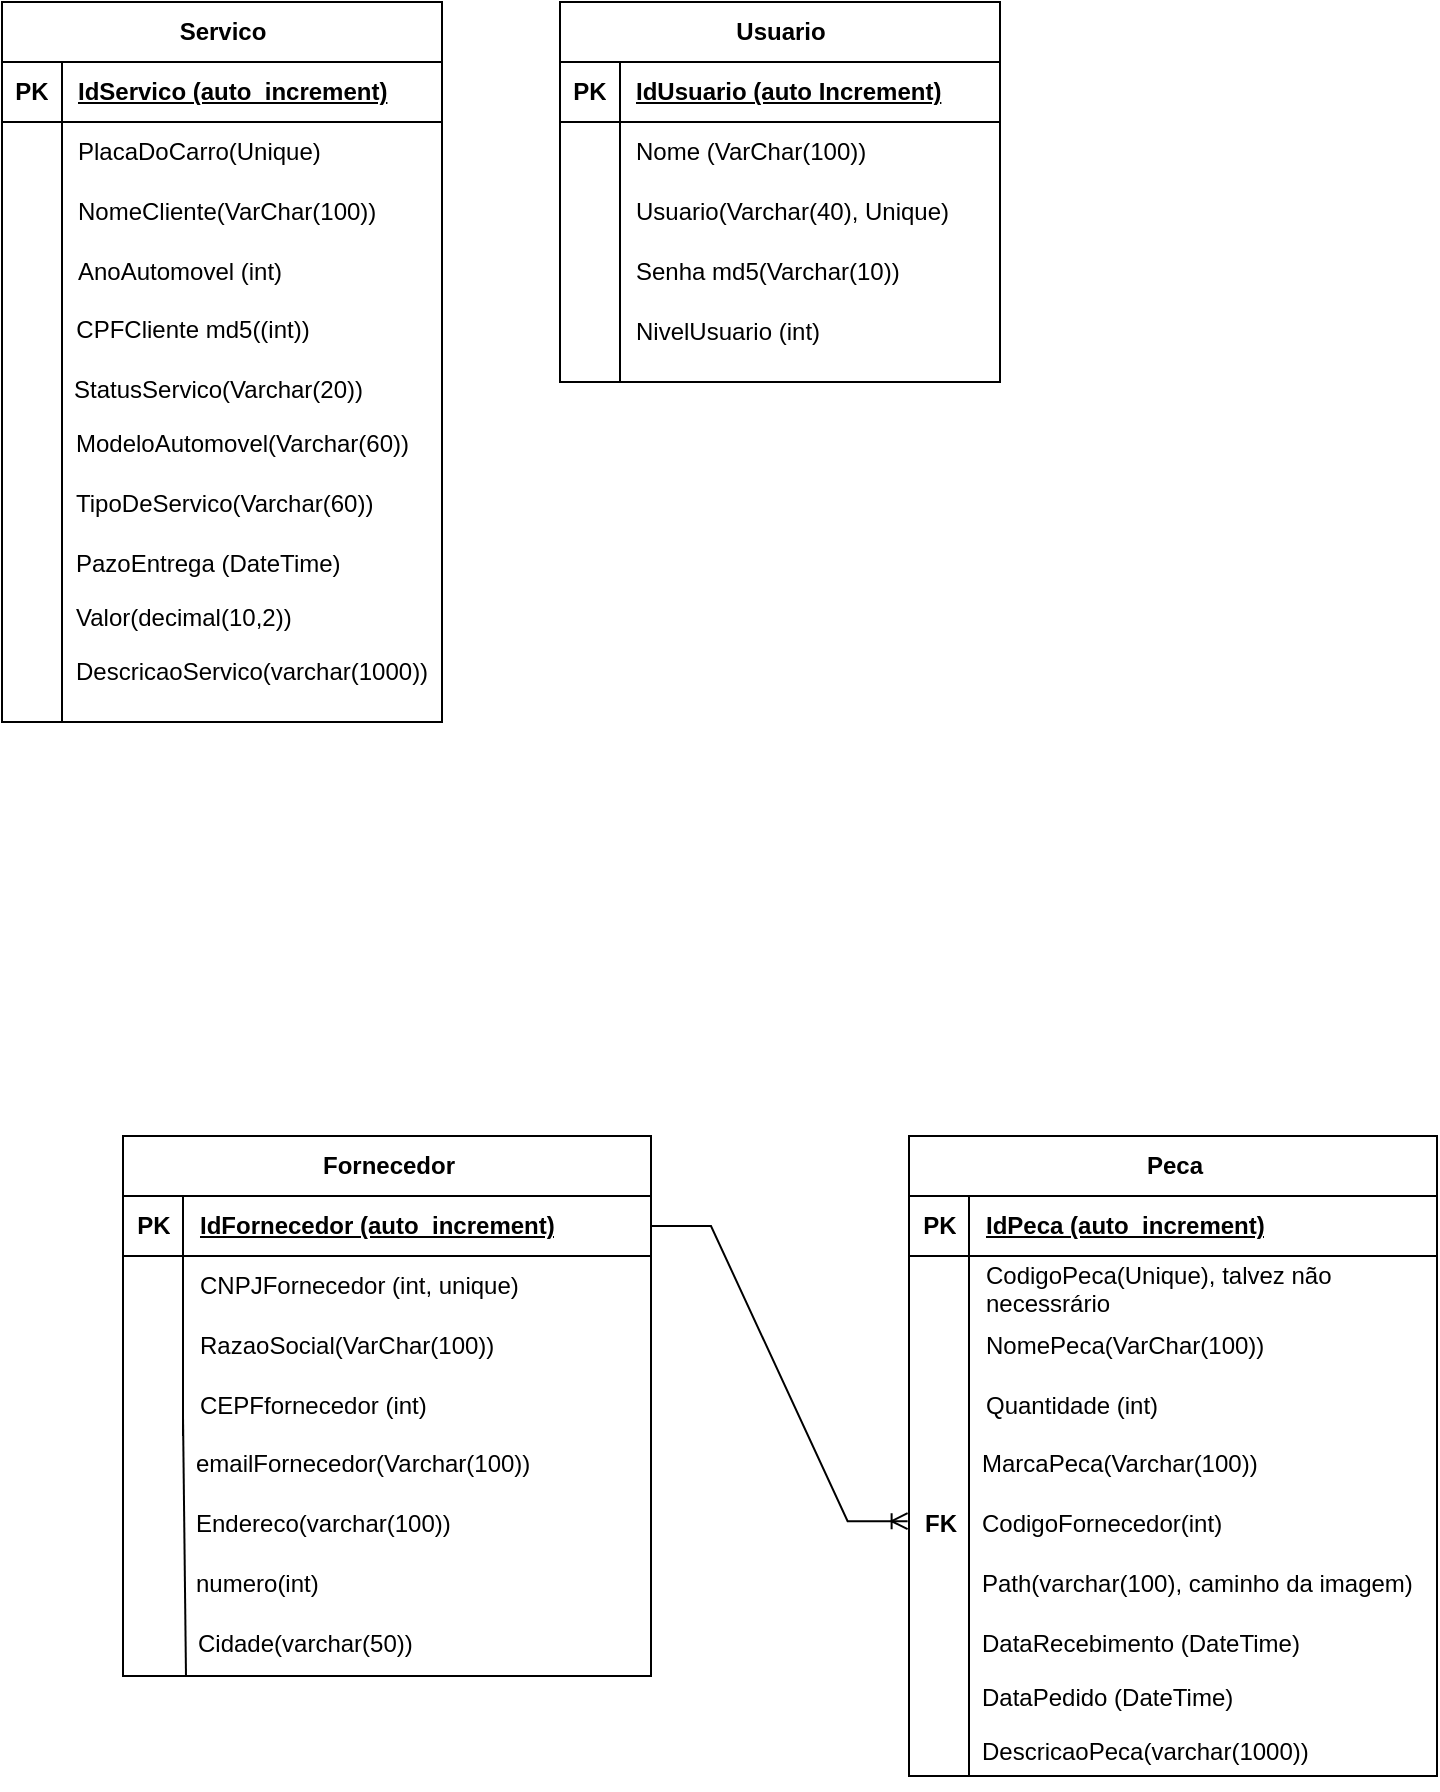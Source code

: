 <mxfile version="21.5.1" type="device">
  <diagram name="Página-1" id="7H1fYxfDaMEILcnR874q">
    <mxGraphModel dx="3585" dy="2090" grid="1" gridSize="3" guides="1" tooltips="1" connect="1" arrows="1" fold="1" page="1" pageScale="1" pageWidth="827" pageHeight="1169" math="0" shadow="0">
      <root>
        <mxCell id="0" />
        <mxCell id="1" parent="0" />
        <mxCell id="meKoq_yj-iH4lq_oP32U-1" value="Servico" style="shape=table;startSize=30;container=1;collapsible=1;childLayout=tableLayout;fixedRows=1;rowLines=0;fontStyle=1;align=center;resizeLast=1;html=1;" parent="1" vertex="1">
          <mxGeometry width="220" height="360" as="geometry">
            <mxRectangle width="70" height="30" as="alternateBounds" />
          </mxGeometry>
        </mxCell>
        <mxCell id="meKoq_yj-iH4lq_oP32U-2" value="" style="shape=tableRow;horizontal=0;startSize=0;swimlaneHead=0;swimlaneBody=0;fillColor=none;collapsible=0;dropTarget=0;points=[[0,0.5],[1,0.5]];portConstraint=eastwest;top=0;left=0;right=0;bottom=1;" parent="meKoq_yj-iH4lq_oP32U-1" vertex="1">
          <mxGeometry y="30" width="220" height="30" as="geometry" />
        </mxCell>
        <mxCell id="meKoq_yj-iH4lq_oP32U-3" value="PK" style="shape=partialRectangle;connectable=0;fillColor=none;top=0;left=0;bottom=0;right=0;fontStyle=1;overflow=hidden;whiteSpace=wrap;html=1;" parent="meKoq_yj-iH4lq_oP32U-2" vertex="1">
          <mxGeometry width="30" height="30" as="geometry">
            <mxRectangle width="30" height="30" as="alternateBounds" />
          </mxGeometry>
        </mxCell>
        <mxCell id="meKoq_yj-iH4lq_oP32U-4" value="IdServico (auto_increment)" style="shape=partialRectangle;connectable=0;fillColor=none;top=0;left=0;bottom=0;right=0;align=left;spacingLeft=6;fontStyle=5;overflow=hidden;whiteSpace=wrap;html=1;" parent="meKoq_yj-iH4lq_oP32U-2" vertex="1">
          <mxGeometry x="30" width="190" height="30" as="geometry">
            <mxRectangle width="190" height="30" as="alternateBounds" />
          </mxGeometry>
        </mxCell>
        <mxCell id="meKoq_yj-iH4lq_oP32U-5" value="" style="shape=tableRow;horizontal=0;startSize=0;swimlaneHead=0;swimlaneBody=0;fillColor=none;collapsible=0;dropTarget=0;points=[[0,0.5],[1,0.5]];portConstraint=eastwest;top=0;left=0;right=0;bottom=0;" parent="meKoq_yj-iH4lq_oP32U-1" vertex="1">
          <mxGeometry y="60" width="220" height="30" as="geometry" />
        </mxCell>
        <mxCell id="meKoq_yj-iH4lq_oP32U-6" value="" style="shape=partialRectangle;connectable=0;fillColor=none;top=0;left=0;bottom=0;right=0;editable=1;overflow=hidden;whiteSpace=wrap;html=1;" parent="meKoq_yj-iH4lq_oP32U-5" vertex="1">
          <mxGeometry width="30" height="30" as="geometry">
            <mxRectangle width="30" height="30" as="alternateBounds" />
          </mxGeometry>
        </mxCell>
        <mxCell id="meKoq_yj-iH4lq_oP32U-7" value="PlacaDoCarro(Unique)" style="shape=partialRectangle;connectable=0;fillColor=none;top=0;left=0;bottom=0;right=0;align=left;spacingLeft=6;overflow=hidden;whiteSpace=wrap;html=1;" parent="meKoq_yj-iH4lq_oP32U-5" vertex="1">
          <mxGeometry x="30" width="190" height="30" as="geometry">
            <mxRectangle width="190" height="30" as="alternateBounds" />
          </mxGeometry>
        </mxCell>
        <mxCell id="meKoq_yj-iH4lq_oP32U-8" value="" style="shape=tableRow;horizontal=0;startSize=0;swimlaneHead=0;swimlaneBody=0;fillColor=none;collapsible=0;dropTarget=0;points=[[0,0.5],[1,0.5]];portConstraint=eastwest;top=0;left=0;right=0;bottom=0;" parent="meKoq_yj-iH4lq_oP32U-1" vertex="1">
          <mxGeometry y="90" width="220" height="30" as="geometry" />
        </mxCell>
        <mxCell id="meKoq_yj-iH4lq_oP32U-9" value="" style="shape=partialRectangle;connectable=0;fillColor=none;top=0;left=0;bottom=0;right=0;editable=1;overflow=hidden;whiteSpace=wrap;html=1;" parent="meKoq_yj-iH4lq_oP32U-8" vertex="1">
          <mxGeometry width="30" height="30" as="geometry">
            <mxRectangle width="30" height="30" as="alternateBounds" />
          </mxGeometry>
        </mxCell>
        <mxCell id="meKoq_yj-iH4lq_oP32U-10" value="NomeCliente(VarChar(100))" style="shape=partialRectangle;connectable=0;fillColor=none;top=0;left=0;bottom=0;right=0;align=left;spacingLeft=6;overflow=hidden;whiteSpace=wrap;html=1;" parent="meKoq_yj-iH4lq_oP32U-8" vertex="1">
          <mxGeometry x="30" width="190" height="30" as="geometry">
            <mxRectangle width="190" height="30" as="alternateBounds" />
          </mxGeometry>
        </mxCell>
        <mxCell id="meKoq_yj-iH4lq_oP32U-11" value="" style="shape=tableRow;horizontal=0;startSize=0;swimlaneHead=0;swimlaneBody=0;fillColor=none;collapsible=0;dropTarget=0;points=[[0,0.5],[1,0.5]];portConstraint=eastwest;top=0;left=0;right=0;bottom=0;" parent="meKoq_yj-iH4lq_oP32U-1" vertex="1">
          <mxGeometry y="120" width="220" height="30" as="geometry" />
        </mxCell>
        <mxCell id="meKoq_yj-iH4lq_oP32U-12" value="" style="shape=partialRectangle;connectable=0;fillColor=none;top=0;left=0;bottom=0;right=0;editable=1;overflow=hidden;whiteSpace=wrap;html=1;" parent="meKoq_yj-iH4lq_oP32U-11" vertex="1">
          <mxGeometry width="30" height="30" as="geometry">
            <mxRectangle width="30" height="30" as="alternateBounds" />
          </mxGeometry>
        </mxCell>
        <mxCell id="meKoq_yj-iH4lq_oP32U-13" value="AnoAutomovel (int)" style="shape=partialRectangle;connectable=0;fillColor=none;top=0;left=0;bottom=0;right=0;align=left;spacingLeft=6;overflow=hidden;whiteSpace=wrap;html=1;" parent="meKoq_yj-iH4lq_oP32U-11" vertex="1">
          <mxGeometry x="30" width="190" height="30" as="geometry">
            <mxRectangle width="190" height="30" as="alternateBounds" />
          </mxGeometry>
        </mxCell>
        <mxCell id="meKoq_yj-iH4lq_oP32U-16" value="StatusServico(Varchar(20))&lt;br&gt;&lt;br&gt;" style="text;strokeColor=none;fillColor=none;spacingLeft=4;spacingRight=4;overflow=hidden;rotatable=0;points=[[0,0.5],[1,0.5]];portConstraint=eastwest;fontSize=12;whiteSpace=wrap;html=1;" parent="1" vertex="1">
          <mxGeometry x="30" y="180" width="160" height="30" as="geometry" />
        </mxCell>
        <mxCell id="meKoq_yj-iH4lq_oP32U-17" value="" style="endArrow=none;html=1;rounded=0;" parent="1" edge="1">
          <mxGeometry relative="1" as="geometry">
            <mxPoint x="30" y="140" as="sourcePoint" />
            <mxPoint x="30" y="360" as="targetPoint" />
          </mxGeometry>
        </mxCell>
        <mxCell id="meKoq_yj-iH4lq_oP32U-19" value="DescricaoServico(varchar(1000))" style="text;strokeColor=none;fillColor=none;spacingLeft=4;spacingRight=4;overflow=hidden;rotatable=0;points=[[0,0.5],[1,0.5]];portConstraint=eastwest;fontSize=12;whiteSpace=wrap;html=1;" parent="1" vertex="1">
          <mxGeometry x="31" y="321" width="189" height="30" as="geometry" />
        </mxCell>
        <mxCell id="meKoq_yj-iH4lq_oP32U-20" value="Valor(decimal(10,2))" style="text;strokeColor=none;fillColor=none;spacingLeft=4;spacingRight=4;overflow=hidden;rotatable=0;points=[[0,0.5],[1,0.5]];portConstraint=eastwest;fontSize=12;whiteSpace=wrap;html=1;" parent="1" vertex="1">
          <mxGeometry x="31" y="294" width="120" height="30" as="geometry" />
        </mxCell>
        <mxCell id="meKoq_yj-iH4lq_oP32U-21" value="PazoEntrega (DateTime)" style="text;strokeColor=none;fillColor=none;spacingLeft=4;spacingRight=4;overflow=hidden;rotatable=0;points=[[0,0.5],[1,0.5]];portConstraint=eastwest;fontSize=12;whiteSpace=wrap;html=1;" parent="1" vertex="1">
          <mxGeometry x="31" y="267" width="160" height="30" as="geometry" />
        </mxCell>
        <mxCell id="meKoq_yj-iH4lq_oP32U-22" value="TipoDeServico(Varchar(60))" style="text;strokeColor=none;fillColor=none;spacingLeft=4;spacingRight=4;overflow=hidden;rotatable=0;points=[[0,0.5],[1,0.5]];portConstraint=eastwest;fontSize=12;whiteSpace=wrap;html=1;" parent="1" vertex="1">
          <mxGeometry x="31" y="237" width="170" height="30" as="geometry" />
        </mxCell>
        <mxCell id="meKoq_yj-iH4lq_oP32U-23" value="ModeloAutomovel(Varchar(60))" style="text;strokeColor=none;fillColor=none;spacingLeft=4;spacingRight=4;overflow=hidden;rotatable=0;points=[[0,0.5],[1,0.5]];portConstraint=eastwest;fontSize=12;whiteSpace=wrap;html=1;" parent="1" vertex="1">
          <mxGeometry x="31" y="207" width="180" height="30" as="geometry" />
        </mxCell>
        <mxCell id="meKoq_yj-iH4lq_oP32U-25" value="Usuario" style="shape=table;startSize=30;container=1;collapsible=1;childLayout=tableLayout;fixedRows=1;rowLines=0;fontStyle=1;align=center;resizeLast=1;html=1;" parent="1" vertex="1">
          <mxGeometry x="279" width="220" height="190" as="geometry" />
        </mxCell>
        <mxCell id="meKoq_yj-iH4lq_oP32U-26" value="" style="shape=tableRow;horizontal=0;startSize=0;swimlaneHead=0;swimlaneBody=0;fillColor=none;collapsible=0;dropTarget=0;points=[[0,0.5],[1,0.5]];portConstraint=eastwest;top=0;left=0;right=0;bottom=1;" parent="meKoq_yj-iH4lq_oP32U-25" vertex="1">
          <mxGeometry y="30" width="220" height="30" as="geometry" />
        </mxCell>
        <mxCell id="meKoq_yj-iH4lq_oP32U-27" value="PK" style="shape=partialRectangle;connectable=0;fillColor=none;top=0;left=0;bottom=0;right=0;fontStyle=1;overflow=hidden;whiteSpace=wrap;html=1;" parent="meKoq_yj-iH4lq_oP32U-26" vertex="1">
          <mxGeometry width="30" height="30" as="geometry">
            <mxRectangle width="30" height="30" as="alternateBounds" />
          </mxGeometry>
        </mxCell>
        <mxCell id="meKoq_yj-iH4lq_oP32U-28" value="IdUsuario (auto Increment)" style="shape=partialRectangle;connectable=0;fillColor=none;top=0;left=0;bottom=0;right=0;align=left;spacingLeft=6;fontStyle=5;overflow=hidden;whiteSpace=wrap;html=1;" parent="meKoq_yj-iH4lq_oP32U-26" vertex="1">
          <mxGeometry x="30" width="190" height="30" as="geometry">
            <mxRectangle width="190" height="30" as="alternateBounds" />
          </mxGeometry>
        </mxCell>
        <mxCell id="meKoq_yj-iH4lq_oP32U-29" value="" style="shape=tableRow;horizontal=0;startSize=0;swimlaneHead=0;swimlaneBody=0;fillColor=none;collapsible=0;dropTarget=0;points=[[0,0.5],[1,0.5]];portConstraint=eastwest;top=0;left=0;right=0;bottom=0;" parent="meKoq_yj-iH4lq_oP32U-25" vertex="1">
          <mxGeometry y="60" width="220" height="30" as="geometry" />
        </mxCell>
        <mxCell id="meKoq_yj-iH4lq_oP32U-30" value="" style="shape=partialRectangle;connectable=0;fillColor=none;top=0;left=0;bottom=0;right=0;editable=1;overflow=hidden;whiteSpace=wrap;html=1;" parent="meKoq_yj-iH4lq_oP32U-29" vertex="1">
          <mxGeometry width="30" height="30" as="geometry">
            <mxRectangle width="30" height="30" as="alternateBounds" />
          </mxGeometry>
        </mxCell>
        <mxCell id="meKoq_yj-iH4lq_oP32U-31" value="Nome (VarChar(100))" style="shape=partialRectangle;connectable=0;fillColor=none;top=0;left=0;bottom=0;right=0;align=left;spacingLeft=6;overflow=hidden;whiteSpace=wrap;html=1;" parent="meKoq_yj-iH4lq_oP32U-29" vertex="1">
          <mxGeometry x="30" width="190" height="30" as="geometry">
            <mxRectangle width="190" height="30" as="alternateBounds" />
          </mxGeometry>
        </mxCell>
        <mxCell id="meKoq_yj-iH4lq_oP32U-32" value="" style="shape=tableRow;horizontal=0;startSize=0;swimlaneHead=0;swimlaneBody=0;fillColor=none;collapsible=0;dropTarget=0;points=[[0,0.5],[1,0.5]];portConstraint=eastwest;top=0;left=0;right=0;bottom=0;" parent="meKoq_yj-iH4lq_oP32U-25" vertex="1">
          <mxGeometry y="90" width="220" height="30" as="geometry" />
        </mxCell>
        <mxCell id="meKoq_yj-iH4lq_oP32U-33" value="" style="shape=partialRectangle;connectable=0;fillColor=none;top=0;left=0;bottom=0;right=0;editable=1;overflow=hidden;whiteSpace=wrap;html=1;" parent="meKoq_yj-iH4lq_oP32U-32" vertex="1">
          <mxGeometry width="30" height="30" as="geometry">
            <mxRectangle width="30" height="30" as="alternateBounds" />
          </mxGeometry>
        </mxCell>
        <mxCell id="meKoq_yj-iH4lq_oP32U-34" value="Usuario(Varchar(40), Unique)" style="shape=partialRectangle;connectable=0;fillColor=none;top=0;left=0;bottom=0;right=0;align=left;spacingLeft=6;overflow=hidden;whiteSpace=wrap;html=1;" parent="meKoq_yj-iH4lq_oP32U-32" vertex="1">
          <mxGeometry x="30" width="190" height="30" as="geometry">
            <mxRectangle width="190" height="30" as="alternateBounds" />
          </mxGeometry>
        </mxCell>
        <mxCell id="meKoq_yj-iH4lq_oP32U-35" value="" style="shape=tableRow;horizontal=0;startSize=0;swimlaneHead=0;swimlaneBody=0;fillColor=none;collapsible=0;dropTarget=0;points=[[0,0.5],[1,0.5]];portConstraint=eastwest;top=0;left=0;right=0;bottom=0;" parent="meKoq_yj-iH4lq_oP32U-25" vertex="1">
          <mxGeometry y="120" width="220" height="30" as="geometry" />
        </mxCell>
        <mxCell id="meKoq_yj-iH4lq_oP32U-36" value="" style="shape=partialRectangle;connectable=0;fillColor=none;top=0;left=0;bottom=0;right=0;editable=1;overflow=hidden;whiteSpace=wrap;html=1;" parent="meKoq_yj-iH4lq_oP32U-35" vertex="1">
          <mxGeometry width="30" height="30" as="geometry">
            <mxRectangle width="30" height="30" as="alternateBounds" />
          </mxGeometry>
        </mxCell>
        <mxCell id="meKoq_yj-iH4lq_oP32U-37" value="Senha md5(Varchar(10))" style="shape=partialRectangle;connectable=0;fillColor=none;top=0;left=0;bottom=0;right=0;align=left;spacingLeft=6;overflow=hidden;whiteSpace=wrap;html=1;" parent="meKoq_yj-iH4lq_oP32U-35" vertex="1">
          <mxGeometry x="30" width="190" height="30" as="geometry">
            <mxRectangle width="190" height="30" as="alternateBounds" />
          </mxGeometry>
        </mxCell>
        <mxCell id="meKoq_yj-iH4lq_oP32U-38" value="NivelUsuario (int)&amp;nbsp;" style="shape=partialRectangle;connectable=0;fillColor=none;top=0;left=0;bottom=0;right=0;align=left;spacingLeft=6;overflow=hidden;whiteSpace=wrap;html=1;" parent="1" vertex="1">
          <mxGeometry x="309" y="150" width="190" height="30" as="geometry">
            <mxRectangle width="190" height="30" as="alternateBounds" />
          </mxGeometry>
        </mxCell>
        <mxCell id="meKoq_yj-iH4lq_oP32U-39" value="" style="endArrow=none;html=1;rounded=0;" parent="1" edge="1">
          <mxGeometry relative="1" as="geometry">
            <mxPoint x="309" y="150" as="sourcePoint" />
            <mxPoint x="309" y="190" as="targetPoint" />
          </mxGeometry>
        </mxCell>
        <mxCell id="CiyLHw8SA6mBRtyVatlh-1" value="Peca" style="shape=table;startSize=30;container=1;collapsible=1;childLayout=tableLayout;fixedRows=1;rowLines=0;fontStyle=1;align=center;resizeLast=1;html=1;" vertex="1" parent="1">
          <mxGeometry x="453.5" y="567" width="264" height="320" as="geometry">
            <mxRectangle x="100" y="80" width="70" height="30" as="alternateBounds" />
          </mxGeometry>
        </mxCell>
        <mxCell id="CiyLHw8SA6mBRtyVatlh-2" value="" style="shape=tableRow;horizontal=0;startSize=0;swimlaneHead=0;swimlaneBody=0;fillColor=none;collapsible=0;dropTarget=0;points=[[0,0.5],[1,0.5]];portConstraint=eastwest;top=0;left=0;right=0;bottom=1;" vertex="1" parent="CiyLHw8SA6mBRtyVatlh-1">
          <mxGeometry y="30" width="264" height="30" as="geometry" />
        </mxCell>
        <mxCell id="CiyLHw8SA6mBRtyVatlh-3" value="PK" style="shape=partialRectangle;connectable=0;fillColor=none;top=0;left=0;bottom=0;right=0;fontStyle=1;overflow=hidden;whiteSpace=wrap;html=1;" vertex="1" parent="CiyLHw8SA6mBRtyVatlh-2">
          <mxGeometry width="30" height="30" as="geometry">
            <mxRectangle width="30" height="30" as="alternateBounds" />
          </mxGeometry>
        </mxCell>
        <mxCell id="CiyLHw8SA6mBRtyVatlh-4" value="IdPeca (auto_increment)" style="shape=partialRectangle;connectable=0;fillColor=none;top=0;left=0;bottom=0;right=0;align=left;spacingLeft=6;fontStyle=5;overflow=hidden;whiteSpace=wrap;html=1;" vertex="1" parent="CiyLHw8SA6mBRtyVatlh-2">
          <mxGeometry x="30" width="234" height="30" as="geometry">
            <mxRectangle width="234" height="30" as="alternateBounds" />
          </mxGeometry>
        </mxCell>
        <mxCell id="CiyLHw8SA6mBRtyVatlh-5" value="" style="shape=tableRow;horizontal=0;startSize=0;swimlaneHead=0;swimlaneBody=0;fillColor=none;collapsible=0;dropTarget=0;points=[[0,0.5],[1,0.5]];portConstraint=eastwest;top=0;left=0;right=0;bottom=0;" vertex="1" parent="CiyLHw8SA6mBRtyVatlh-1">
          <mxGeometry y="60" width="264" height="30" as="geometry" />
        </mxCell>
        <mxCell id="CiyLHw8SA6mBRtyVatlh-6" value="" style="shape=partialRectangle;connectable=0;fillColor=none;top=0;left=0;bottom=0;right=0;editable=1;overflow=hidden;whiteSpace=wrap;html=1;" vertex="1" parent="CiyLHw8SA6mBRtyVatlh-5">
          <mxGeometry width="30" height="30" as="geometry">
            <mxRectangle width="30" height="30" as="alternateBounds" />
          </mxGeometry>
        </mxCell>
        <mxCell id="CiyLHw8SA6mBRtyVatlh-7" value="CodigoPeca(Unique), talvez não necessrário" style="shape=partialRectangle;connectable=0;fillColor=none;top=0;left=0;bottom=0;right=0;align=left;spacingLeft=6;overflow=hidden;whiteSpace=wrap;html=1;" vertex="1" parent="CiyLHw8SA6mBRtyVatlh-5">
          <mxGeometry x="30" width="234" height="30" as="geometry">
            <mxRectangle width="234" height="30" as="alternateBounds" />
          </mxGeometry>
        </mxCell>
        <mxCell id="CiyLHw8SA6mBRtyVatlh-8" value="" style="shape=tableRow;horizontal=0;startSize=0;swimlaneHead=0;swimlaneBody=0;fillColor=none;collapsible=0;dropTarget=0;points=[[0,0.5],[1,0.5]];portConstraint=eastwest;top=0;left=0;right=0;bottom=0;" vertex="1" parent="CiyLHw8SA6mBRtyVatlh-1">
          <mxGeometry y="90" width="264" height="30" as="geometry" />
        </mxCell>
        <mxCell id="CiyLHw8SA6mBRtyVatlh-9" value="" style="shape=partialRectangle;connectable=0;fillColor=none;top=0;left=0;bottom=0;right=0;editable=1;overflow=hidden;whiteSpace=wrap;html=1;" vertex="1" parent="CiyLHw8SA6mBRtyVatlh-8">
          <mxGeometry width="30" height="30" as="geometry">
            <mxRectangle width="30" height="30" as="alternateBounds" />
          </mxGeometry>
        </mxCell>
        <mxCell id="CiyLHw8SA6mBRtyVatlh-10" value="NomePeca(VarChar(100))" style="shape=partialRectangle;connectable=0;fillColor=none;top=0;left=0;bottom=0;right=0;align=left;spacingLeft=6;overflow=hidden;whiteSpace=wrap;html=1;" vertex="1" parent="CiyLHw8SA6mBRtyVatlh-8">
          <mxGeometry x="30" width="234" height="30" as="geometry">
            <mxRectangle width="234" height="30" as="alternateBounds" />
          </mxGeometry>
        </mxCell>
        <mxCell id="CiyLHw8SA6mBRtyVatlh-11" value="" style="shape=tableRow;horizontal=0;startSize=0;swimlaneHead=0;swimlaneBody=0;fillColor=none;collapsible=0;dropTarget=0;points=[[0,0.5],[1,0.5]];portConstraint=eastwest;top=0;left=0;right=0;bottom=0;" vertex="1" parent="CiyLHw8SA6mBRtyVatlh-1">
          <mxGeometry y="120" width="264" height="30" as="geometry" />
        </mxCell>
        <mxCell id="CiyLHw8SA6mBRtyVatlh-12" value="" style="shape=partialRectangle;connectable=0;fillColor=none;top=0;left=0;bottom=0;right=0;editable=1;overflow=hidden;whiteSpace=wrap;html=1;" vertex="1" parent="CiyLHw8SA6mBRtyVatlh-11">
          <mxGeometry width="30" height="30" as="geometry">
            <mxRectangle width="30" height="30" as="alternateBounds" />
          </mxGeometry>
        </mxCell>
        <mxCell id="CiyLHw8SA6mBRtyVatlh-13" value="Quantidade (int)" style="shape=partialRectangle;connectable=0;fillColor=none;top=0;left=0;bottom=0;right=0;align=left;spacingLeft=6;overflow=hidden;whiteSpace=wrap;html=1;" vertex="1" parent="CiyLHw8SA6mBRtyVatlh-11">
          <mxGeometry x="30" width="234" height="30" as="geometry">
            <mxRectangle width="234" height="30" as="alternateBounds" />
          </mxGeometry>
        </mxCell>
        <mxCell id="CiyLHw8SA6mBRtyVatlh-14" value="MarcaPeca(Varchar(100))" style="text;strokeColor=none;fillColor=none;spacingLeft=4;spacingRight=4;overflow=hidden;rotatable=0;points=[[0,0.5],[1,0.5]];portConstraint=eastwest;fontSize=12;whiteSpace=wrap;html=1;" vertex="1" parent="1">
          <mxGeometry x="483.5" y="717" width="160" height="30" as="geometry" />
        </mxCell>
        <mxCell id="CiyLHw8SA6mBRtyVatlh-15" value="" style="endArrow=none;html=1;rounded=0;" edge="1" parent="1">
          <mxGeometry relative="1" as="geometry">
            <mxPoint x="483.5" y="707" as="sourcePoint" />
            <mxPoint x="483.5" y="887" as="targetPoint" />
          </mxGeometry>
        </mxCell>
        <mxCell id="CiyLHw8SA6mBRtyVatlh-16" value="DescricaoPeca(varchar(1000))" style="text;strokeColor=none;fillColor=none;spacingLeft=4;spacingRight=4;overflow=hidden;rotatable=0;points=[[0,0.5],[1,0.5]];portConstraint=eastwest;fontSize=12;whiteSpace=wrap;html=1;" vertex="1" parent="1">
          <mxGeometry x="483.5" y="861" width="180" height="30" as="geometry" />
        </mxCell>
        <mxCell id="CiyLHw8SA6mBRtyVatlh-17" value="Path(varchar(100), caminho da imagem)" style="text;strokeColor=none;fillColor=none;spacingLeft=4;spacingRight=4;overflow=hidden;rotatable=0;points=[[0,0.5],[1,0.5]];portConstraint=eastwest;fontSize=12;whiteSpace=wrap;html=1;" vertex="1" parent="1">
          <mxGeometry x="483.5" y="777" width="231" height="30" as="geometry" />
        </mxCell>
        <mxCell id="CiyLHw8SA6mBRtyVatlh-18" value="DataRecebimento (DateTime)" style="text;strokeColor=none;fillColor=none;spacingLeft=4;spacingRight=4;overflow=hidden;rotatable=0;points=[[0,0.5],[1,0.5]];portConstraint=eastwest;fontSize=12;whiteSpace=wrap;html=1;" vertex="1" parent="1">
          <mxGeometry x="483.5" y="807" width="180" height="30" as="geometry" />
        </mxCell>
        <mxCell id="CiyLHw8SA6mBRtyVatlh-19" value="DataPedido (DateTime)" style="text;strokeColor=none;fillColor=none;spacingLeft=4;spacingRight=4;overflow=hidden;rotatable=0;points=[[0,0.5],[1,0.5]];portConstraint=eastwest;fontSize=12;whiteSpace=wrap;html=1;" vertex="1" parent="1">
          <mxGeometry x="483.5" y="834" width="170" height="30" as="geometry" />
        </mxCell>
        <mxCell id="CiyLHw8SA6mBRtyVatlh-20" value="CodigoFornecedor(int)&amp;nbsp;" style="text;strokeColor=none;fillColor=none;spacingLeft=4;spacingRight=4;overflow=hidden;rotatable=0;points=[[0,0.5],[1,0.5]];portConstraint=eastwest;fontSize=12;whiteSpace=wrap;html=1;" vertex="1" parent="1">
          <mxGeometry x="483.5" y="747" width="180" height="30" as="geometry" />
        </mxCell>
        <mxCell id="CiyLHw8SA6mBRtyVatlh-22" value="&lt;b&gt;FK&lt;/b&gt;" style="text;html=1;align=center;verticalAlign=middle;resizable=0;points=[];autosize=1;strokeColor=none;fillColor=none;" vertex="1" parent="1">
          <mxGeometry x="450.5" y="747" width="36" height="27" as="geometry" />
        </mxCell>
        <mxCell id="CiyLHw8SA6mBRtyVatlh-23" value="Fornecedor" style="shape=table;startSize=30;container=1;collapsible=1;childLayout=tableLayout;fixedRows=1;rowLines=0;fontStyle=1;align=center;resizeLast=1;html=1;" vertex="1" parent="1">
          <mxGeometry x="60.5" y="567" width="264" height="270" as="geometry">
            <mxRectangle x="100" y="80" width="70" height="30" as="alternateBounds" />
          </mxGeometry>
        </mxCell>
        <mxCell id="CiyLHw8SA6mBRtyVatlh-24" value="" style="shape=tableRow;horizontal=0;startSize=0;swimlaneHead=0;swimlaneBody=0;fillColor=none;collapsible=0;dropTarget=0;points=[[0,0.5],[1,0.5]];portConstraint=eastwest;top=0;left=0;right=0;bottom=1;" vertex="1" parent="CiyLHw8SA6mBRtyVatlh-23">
          <mxGeometry y="30" width="264" height="30" as="geometry" />
        </mxCell>
        <mxCell id="CiyLHw8SA6mBRtyVatlh-25" value="PK" style="shape=partialRectangle;connectable=0;fillColor=none;top=0;left=0;bottom=0;right=0;fontStyle=1;overflow=hidden;whiteSpace=wrap;html=1;" vertex="1" parent="CiyLHw8SA6mBRtyVatlh-24">
          <mxGeometry width="30" height="30" as="geometry">
            <mxRectangle width="30" height="30" as="alternateBounds" />
          </mxGeometry>
        </mxCell>
        <mxCell id="CiyLHw8SA6mBRtyVatlh-26" value="IdFornecedor (auto_increment)" style="shape=partialRectangle;connectable=0;fillColor=none;top=0;left=0;bottom=0;right=0;align=left;spacingLeft=6;fontStyle=5;overflow=hidden;whiteSpace=wrap;html=1;" vertex="1" parent="CiyLHw8SA6mBRtyVatlh-24">
          <mxGeometry x="30" width="234" height="30" as="geometry">
            <mxRectangle width="234" height="30" as="alternateBounds" />
          </mxGeometry>
        </mxCell>
        <mxCell id="CiyLHw8SA6mBRtyVatlh-27" value="" style="shape=tableRow;horizontal=0;startSize=0;swimlaneHead=0;swimlaneBody=0;fillColor=none;collapsible=0;dropTarget=0;points=[[0,0.5],[1,0.5]];portConstraint=eastwest;top=0;left=0;right=0;bottom=0;" vertex="1" parent="CiyLHw8SA6mBRtyVatlh-23">
          <mxGeometry y="60" width="264" height="30" as="geometry" />
        </mxCell>
        <mxCell id="CiyLHw8SA6mBRtyVatlh-28" value="" style="shape=partialRectangle;connectable=0;fillColor=none;top=0;left=0;bottom=0;right=0;editable=1;overflow=hidden;whiteSpace=wrap;html=1;" vertex="1" parent="CiyLHw8SA6mBRtyVatlh-27">
          <mxGeometry width="30" height="30" as="geometry">
            <mxRectangle width="30" height="30" as="alternateBounds" />
          </mxGeometry>
        </mxCell>
        <mxCell id="CiyLHw8SA6mBRtyVatlh-29" value="CNPJFornecedor (int, unique)" style="shape=partialRectangle;connectable=0;fillColor=none;top=0;left=0;bottom=0;right=0;align=left;spacingLeft=6;overflow=hidden;whiteSpace=wrap;html=1;" vertex="1" parent="CiyLHw8SA6mBRtyVatlh-27">
          <mxGeometry x="30" width="234" height="30" as="geometry">
            <mxRectangle width="234" height="30" as="alternateBounds" />
          </mxGeometry>
        </mxCell>
        <mxCell id="CiyLHw8SA6mBRtyVatlh-30" value="" style="shape=tableRow;horizontal=0;startSize=0;swimlaneHead=0;swimlaneBody=0;fillColor=none;collapsible=0;dropTarget=0;points=[[0,0.5],[1,0.5]];portConstraint=eastwest;top=0;left=0;right=0;bottom=0;" vertex="1" parent="CiyLHw8SA6mBRtyVatlh-23">
          <mxGeometry y="90" width="264" height="30" as="geometry" />
        </mxCell>
        <mxCell id="CiyLHw8SA6mBRtyVatlh-31" value="" style="shape=partialRectangle;connectable=0;fillColor=none;top=0;left=0;bottom=0;right=0;editable=1;overflow=hidden;whiteSpace=wrap;html=1;" vertex="1" parent="CiyLHw8SA6mBRtyVatlh-30">
          <mxGeometry width="30" height="30" as="geometry">
            <mxRectangle width="30" height="30" as="alternateBounds" />
          </mxGeometry>
        </mxCell>
        <mxCell id="CiyLHw8SA6mBRtyVatlh-32" value="RazaoSocial(VarChar(100))" style="shape=partialRectangle;connectable=0;fillColor=none;top=0;left=0;bottom=0;right=0;align=left;spacingLeft=6;overflow=hidden;whiteSpace=wrap;html=1;" vertex="1" parent="CiyLHw8SA6mBRtyVatlh-30">
          <mxGeometry x="30" width="234" height="30" as="geometry">
            <mxRectangle width="234" height="30" as="alternateBounds" />
          </mxGeometry>
        </mxCell>
        <mxCell id="CiyLHw8SA6mBRtyVatlh-33" value="" style="shape=tableRow;horizontal=0;startSize=0;swimlaneHead=0;swimlaneBody=0;fillColor=none;collapsible=0;dropTarget=0;points=[[0,0.5],[1,0.5]];portConstraint=eastwest;top=0;left=0;right=0;bottom=0;" vertex="1" parent="CiyLHw8SA6mBRtyVatlh-23">
          <mxGeometry y="120" width="264" height="30" as="geometry" />
        </mxCell>
        <mxCell id="CiyLHw8SA6mBRtyVatlh-34" value="" style="shape=partialRectangle;connectable=0;fillColor=none;top=0;left=0;bottom=0;right=0;editable=1;overflow=hidden;whiteSpace=wrap;html=1;" vertex="1" parent="CiyLHw8SA6mBRtyVatlh-33">
          <mxGeometry width="30" height="30" as="geometry">
            <mxRectangle width="30" height="30" as="alternateBounds" />
          </mxGeometry>
        </mxCell>
        <mxCell id="CiyLHw8SA6mBRtyVatlh-35" value="CEPFfornecedor (int)" style="shape=partialRectangle;connectable=0;fillColor=none;top=0;left=0;bottom=0;right=0;align=left;spacingLeft=6;overflow=hidden;whiteSpace=wrap;html=1;" vertex="1" parent="CiyLHw8SA6mBRtyVatlh-33">
          <mxGeometry x="30" width="234" height="30" as="geometry">
            <mxRectangle width="234" height="30" as="alternateBounds" />
          </mxGeometry>
        </mxCell>
        <mxCell id="CiyLHw8SA6mBRtyVatlh-36" value="emailFornecedor(Varchar(100))" style="text;strokeColor=none;fillColor=none;spacingLeft=4;spacingRight=4;overflow=hidden;rotatable=0;points=[[0,0.5],[1,0.5]];portConstraint=eastwest;fontSize=12;whiteSpace=wrap;html=1;" vertex="1" parent="1">
          <mxGeometry x="90.5" y="717" width="196.5" height="30" as="geometry" />
        </mxCell>
        <mxCell id="CiyLHw8SA6mBRtyVatlh-37" value="" style="endArrow=none;html=1;rounded=0;entryX=0;entryY=1.001;entryDx=0;entryDy=0;entryPerimeter=0;" edge="1" parent="1" target="CiyLHw8SA6mBRtyVatlh-40">
          <mxGeometry relative="1" as="geometry">
            <mxPoint x="90.5" y="707" as="sourcePoint" />
            <mxPoint x="90.5" y="887" as="targetPoint" />
          </mxGeometry>
        </mxCell>
        <mxCell id="CiyLHw8SA6mBRtyVatlh-40" value="Cidade(varchar(50))" style="text;strokeColor=none;fillColor=none;spacingLeft=4;spacingRight=4;overflow=hidden;rotatable=0;points=[[0,0.5],[1,0.5]];portConstraint=eastwest;fontSize=12;whiteSpace=wrap;html=1;" vertex="1" parent="1">
          <mxGeometry x="92" y="807" width="178.5" height="30" as="geometry" />
        </mxCell>
        <mxCell id="CiyLHw8SA6mBRtyVatlh-41" value="numero(int)" style="text;strokeColor=none;fillColor=none;spacingLeft=4;spacingRight=4;overflow=hidden;rotatable=0;points=[[0,0.5],[1,0.5]];portConstraint=eastwest;fontSize=12;whiteSpace=wrap;html=1;" vertex="1" parent="1">
          <mxGeometry x="90.5" y="777" width="170" height="30" as="geometry" />
        </mxCell>
        <mxCell id="CiyLHw8SA6mBRtyVatlh-42" value="Endereco(varchar(100))&amp;nbsp;" style="text;strokeColor=none;fillColor=none;spacingLeft=4;spacingRight=4;overflow=hidden;rotatable=0;points=[[0,0.5],[1,0.5]];portConstraint=eastwest;fontSize=12;whiteSpace=wrap;html=1;" vertex="1" parent="1">
          <mxGeometry x="90.5" y="747" width="180" height="30" as="geometry" />
        </mxCell>
        <mxCell id="CiyLHw8SA6mBRtyVatlh-45" value="" style="edgeStyle=entityRelationEdgeStyle;fontSize=12;html=1;endArrow=ERoneToMany;rounded=0;exitX=1;exitY=0.5;exitDx=0;exitDy=0;entryX=0.064;entryY=0.466;entryDx=0;entryDy=0;entryPerimeter=0;" edge="1" parent="1" source="CiyLHw8SA6mBRtyVatlh-24" target="CiyLHw8SA6mBRtyVatlh-22">
          <mxGeometry width="100" height="100" relative="1" as="geometry">
            <mxPoint x="420.5" y="742" as="sourcePoint" />
            <mxPoint x="520.5" y="642" as="targetPoint" />
          </mxGeometry>
        </mxCell>
        <mxCell id="CiyLHw8SA6mBRtyVatlh-49" value="CPFCliente md5((int))" style="text;html=1;align=center;verticalAlign=middle;resizable=0;points=[];autosize=1;strokeColor=none;fillColor=none;" vertex="1" parent="1">
          <mxGeometry x="27" y="150" width="135" height="27" as="geometry" />
        </mxCell>
      </root>
    </mxGraphModel>
  </diagram>
</mxfile>
